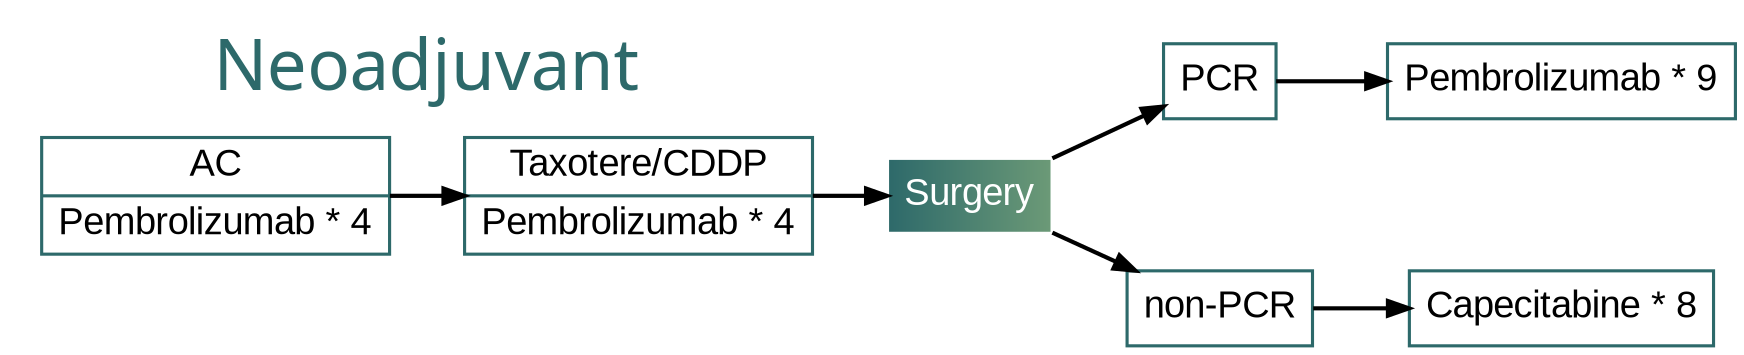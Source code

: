 digraph {
  compound = true;
  graph[
      // splines=ortho,
      nodesep = 1; rankdir = "LR";
      // fontname="Arial",
      fontname = "FiraSans-SemiBoldItalic";
      labelloc = "b"; fontsize = "24pt";
  ];
  node[                                     //
      color = "#2d696a"; fillcolor = white; // ___
      penwidth = 1.5; fontsize = "18pt";    //
      shape = record;
      // fontname="FiraSans-Regular"
      fontname = "Arial";
      style = "filled";
  ];
  edge[color = black, penwidth = 2];
  subgraph cluster_example {
    labelloc = "t"; //  ━━━━━━━━━━━━━━━━━━━━━━━━━━━━━━━━┓
    color = white;
    fontsize = "34pt";
    fontcolor = "#2d696a";
    label = "Neoadjuvant";
    AC[label = "AC|Pembrolizumab * 4"];
    Taxotere_CDDP[label = "Taxotere/CDDP|Pembrolizumab * 4"];
    // ___
  }; // ━━━━━━━━━━━━━━━━━━━━━━━━━━━━━━━━━━━━━━━━━━━━━━━━┛
  //
  PCR[label = "PCR"];
  nonPCR[label = "non-PCR"];
  //
  Capecitabine_x8[label = "Capecitabine * 8"];
  Pembrolizumab_x9[label = "Pembrolizumab * 9"];

  node[color = white, fillcolor = "#2d696a:#6c9a77",
       fontcolor = "#ffffff"] Surgery[label = "Surgery"];
  AC->Taxotere_CDDP->Surgery->PCR->Pembrolizumab_x9;
  Surgery->nonPCR->Capecitabine_x8;
}
